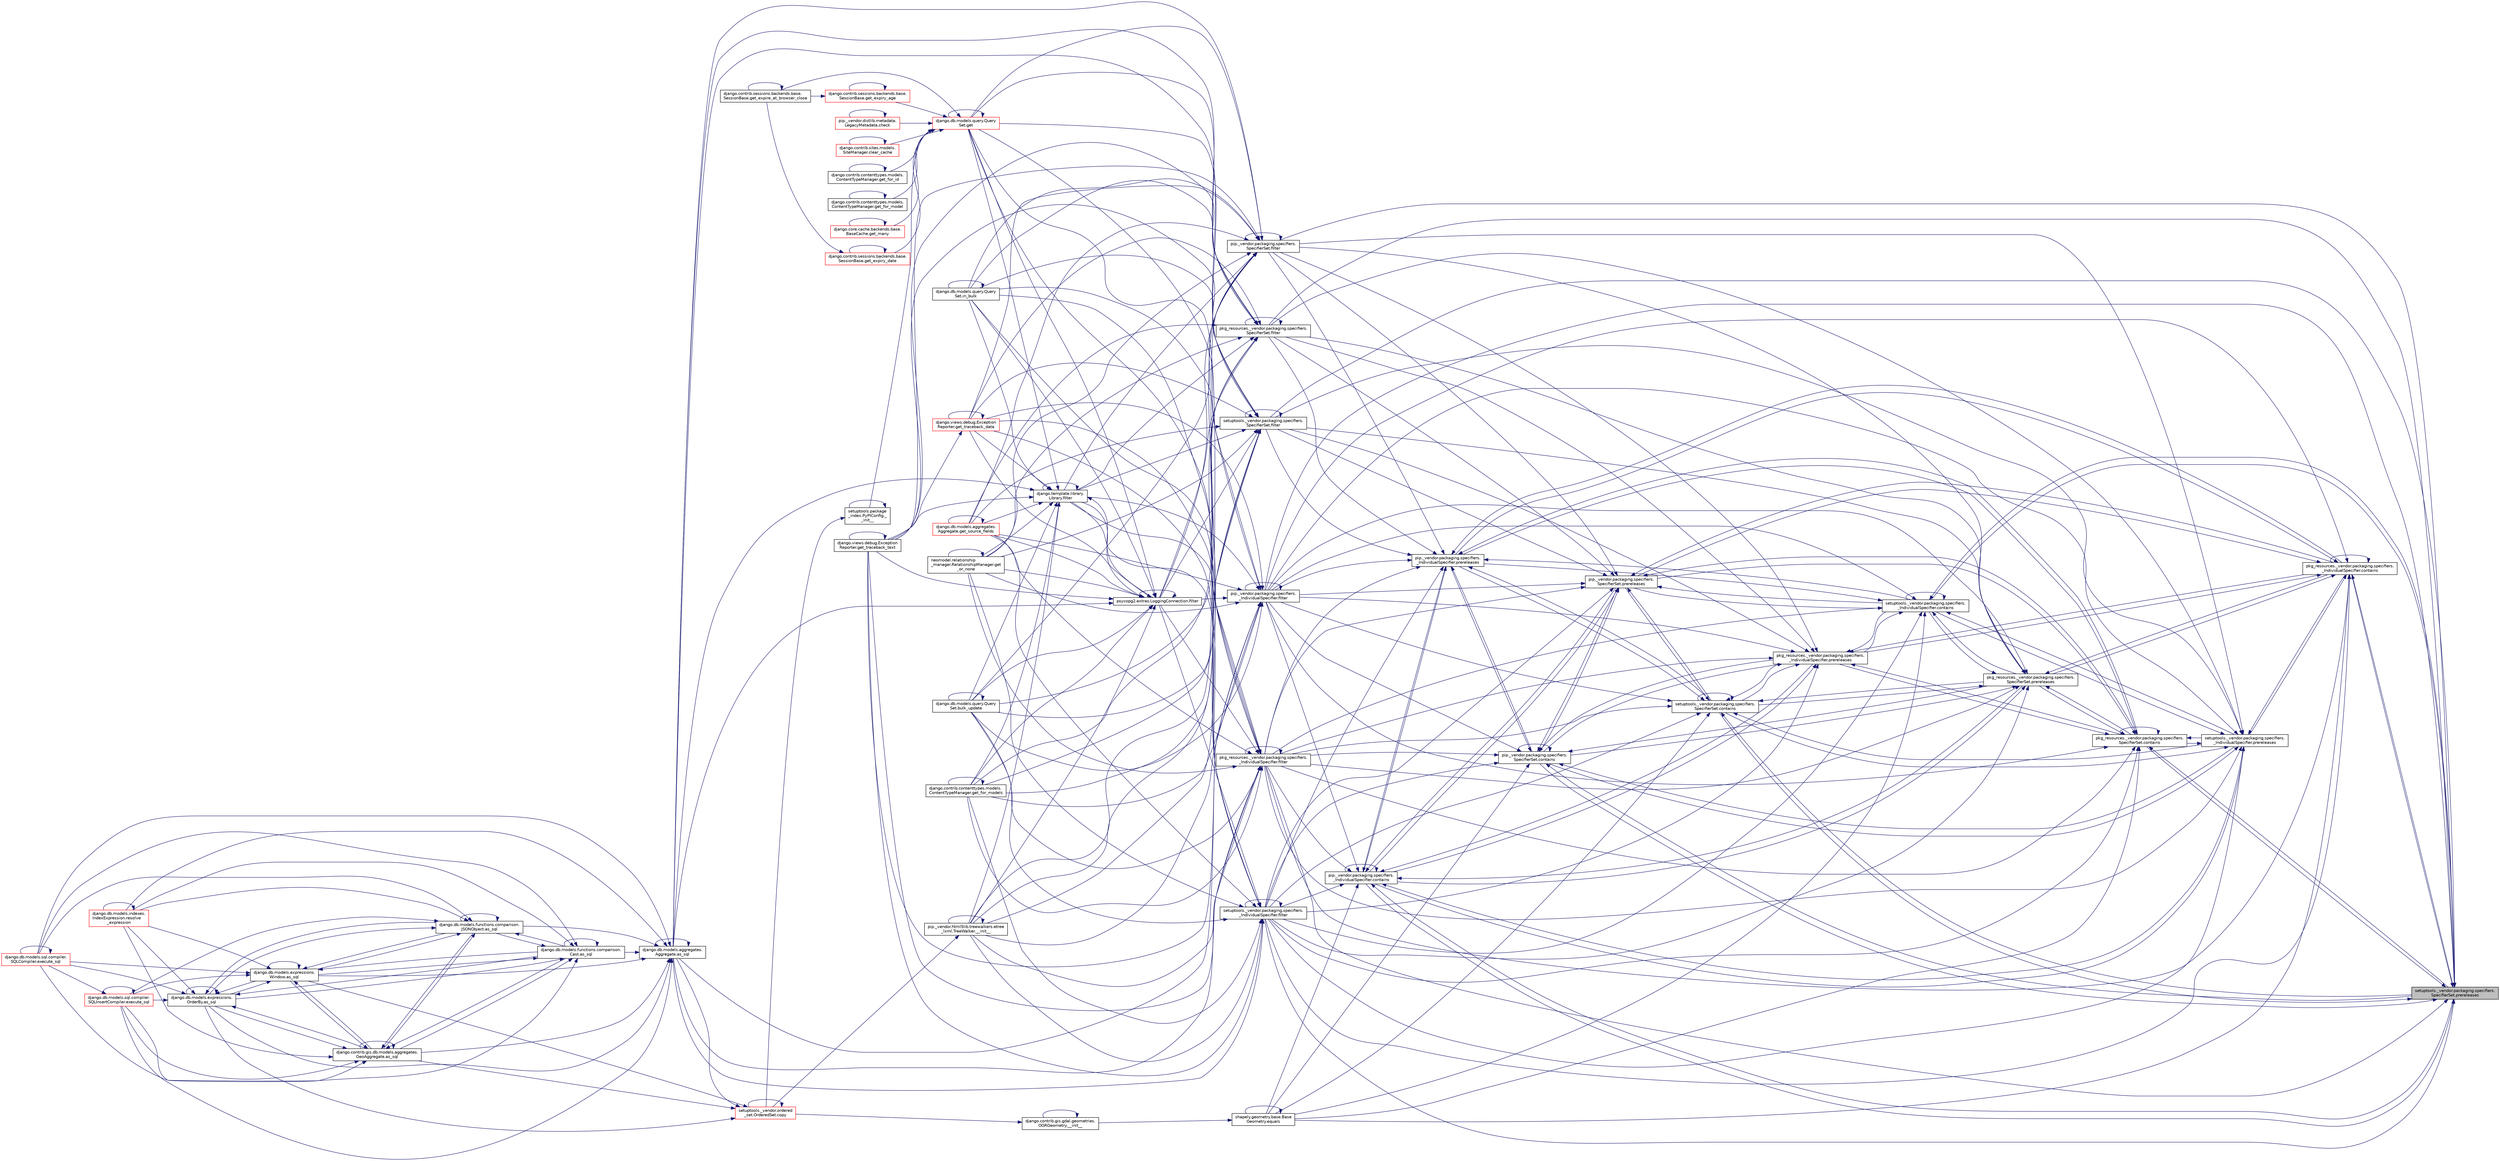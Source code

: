 digraph "setuptools._vendor.packaging.specifiers.SpecifierSet.prereleases"
{
 // LATEX_PDF_SIZE
  edge [fontname="Helvetica",fontsize="10",labelfontname="Helvetica",labelfontsize="10"];
  node [fontname="Helvetica",fontsize="10",shape=record];
  rankdir="RL";
  Node1 [label="setuptools._vendor.packaging.specifiers.\lSpecifierSet.prereleases",height=0.2,width=0.4,color="black", fillcolor="grey75", style="filled", fontcolor="black",tooltip=" "];
  Node1 -> Node2 [dir="back",color="midnightblue",fontsize="10",style="solid",fontname="Helvetica"];
  Node2 [label="pkg_resources._vendor.packaging.specifiers.\l_IndividualSpecifier.contains",height=0.2,width=0.4,color="black", fillcolor="white", style="filled",URL="$d7/d3d/classpkg__resources_1_1__vendor_1_1packaging_1_1specifiers_1_1___individual_specifier.html#afc614431c7e139a948866248f6f01bb4",tooltip=" "];
  Node2 -> Node2 [dir="back",color="midnightblue",fontsize="10",style="solid",fontname="Helvetica"];
  Node2 -> Node3 [dir="back",color="midnightblue",fontsize="10",style="solid",fontname="Helvetica"];
  Node3 [label="shapely.geometry.base.Base\lGeometry.equals",height=0.2,width=0.4,color="black", fillcolor="white", style="filled",URL="$db/d41/classshapely_1_1geometry_1_1base_1_1_base_geometry.html#a0fb038a4b6cb70b24b74572e9be8874c",tooltip=" "];
  Node3 -> Node4 [dir="back",color="midnightblue",fontsize="10",style="solid",fontname="Helvetica"];
  Node4 [label="django.contrib.gis.gdal.geometries.\lOGRGeometry.__init__",height=0.2,width=0.4,color="black", fillcolor="white", style="filled",URL="$dd/d78/classdjango_1_1contrib_1_1gis_1_1gdal_1_1geometries_1_1_o_g_r_geometry.html#a36ecc3f64238050bd5f173bae8fc8f24",tooltip=" "];
  Node4 -> Node4 [dir="back",color="midnightblue",fontsize="10",style="solid",fontname="Helvetica"];
  Node4 -> Node5 [dir="back",color="midnightblue",fontsize="10",style="solid",fontname="Helvetica"];
  Node5 [label="setuptools._vendor.ordered\l_set.OrderedSet.copy",height=0.2,width=0.4,color="red", fillcolor="white", style="filled",URL="$d0/d40/classsetuptools_1_1__vendor_1_1ordered__set_1_1_ordered_set.html#a84224c403039b9dac5d2794d85073053",tooltip=" "];
  Node5 -> Node12 [dir="back",color="midnightblue",fontsize="10",style="solid",fontname="Helvetica"];
  Node12 [label="django.db.models.aggregates.\lAggregate.as_sql",height=0.2,width=0.4,color="black", fillcolor="white", style="filled",URL="$d7/d0c/classdjango_1_1db_1_1models_1_1aggregates_1_1_aggregate.html#a86af10d7994d4f7a535cb7476201db71",tooltip=" "];
  Node12 -> Node12 [dir="back",color="midnightblue",fontsize="10",style="solid",fontname="Helvetica"];
  Node12 -> Node13 [dir="back",color="midnightblue",fontsize="10",style="solid",fontname="Helvetica"];
  Node13 [label="django.db.models.functions.comparison.\lCast.as_sql",height=0.2,width=0.4,color="black", fillcolor="white", style="filled",URL="$dd/d3c/classdjango_1_1db_1_1models_1_1functions_1_1comparison_1_1_cast.html#a010e365ade29d50da0332d4f46b95cf0",tooltip=" "];
  Node13 -> Node13 [dir="back",color="midnightblue",fontsize="10",style="solid",fontname="Helvetica"];
  Node13 -> Node14 [dir="back",color="midnightblue",fontsize="10",style="solid",fontname="Helvetica"];
  Node14 [label="django.db.models.functions.comparison.\lJSONObject.as_sql",height=0.2,width=0.4,color="black", fillcolor="white", style="filled",URL="$db/d2f/classdjango_1_1db_1_1models_1_1functions_1_1comparison_1_1_j_s_o_n_object.html#a7ea48a9164c15f6c04fa1851987b0be4",tooltip=" "];
  Node14 -> Node13 [dir="back",color="midnightblue",fontsize="10",style="solid",fontname="Helvetica"];
  Node14 -> Node14 [dir="back",color="midnightblue",fontsize="10",style="solid",fontname="Helvetica"];
  Node14 -> Node15 [dir="back",color="midnightblue",fontsize="10",style="solid",fontname="Helvetica"];
  Node15 [label="django.contrib.gis.db.models.aggregates.\lGeoAggregate.as_sql",height=0.2,width=0.4,color="black", fillcolor="white", style="filled",URL="$df/dbe/classdjango_1_1contrib_1_1gis_1_1db_1_1models_1_1aggregates_1_1_geo_aggregate.html#a129bfb83cb8d965d40be63e974594fa7",tooltip=" "];
  Node15 -> Node13 [dir="back",color="midnightblue",fontsize="10",style="solid",fontname="Helvetica"];
  Node15 -> Node14 [dir="back",color="midnightblue",fontsize="10",style="solid",fontname="Helvetica"];
  Node15 -> Node15 [dir="back",color="midnightblue",fontsize="10",style="solid",fontname="Helvetica"];
  Node15 -> Node16 [dir="back",color="midnightblue",fontsize="10",style="solid",fontname="Helvetica"];
  Node16 [label="django.db.models.expressions.\lWindow.as_sql",height=0.2,width=0.4,color="black", fillcolor="white", style="filled",URL="$d6/d1c/classdjango_1_1db_1_1models_1_1expressions_1_1_window.html#a2a81a422e2884ef2026394b0f83416dc",tooltip=" "];
  Node16 -> Node13 [dir="back",color="midnightblue",fontsize="10",style="solid",fontname="Helvetica"];
  Node16 -> Node14 [dir="back",color="midnightblue",fontsize="10",style="solid",fontname="Helvetica"];
  Node16 -> Node15 [dir="back",color="midnightblue",fontsize="10",style="solid",fontname="Helvetica"];
  Node16 -> Node16 [dir="back",color="midnightblue",fontsize="10",style="solid",fontname="Helvetica"];
  Node16 -> Node17 [dir="back",color="midnightblue",fontsize="10",style="solid",fontname="Helvetica"];
  Node17 [label="django.db.models.expressions.\lOrderBy.as_sql",height=0.2,width=0.4,color="black", fillcolor="white", style="filled",URL="$da/d4d/classdjango_1_1db_1_1models_1_1expressions_1_1_order_by.html#a343064ad7cfdac310e95fd997ee6d4cc",tooltip=" "];
  Node17 -> Node13 [dir="back",color="midnightblue",fontsize="10",style="solid",fontname="Helvetica"];
  Node17 -> Node14 [dir="back",color="midnightblue",fontsize="10",style="solid",fontname="Helvetica"];
  Node17 -> Node15 [dir="back",color="midnightblue",fontsize="10",style="solid",fontname="Helvetica"];
  Node17 -> Node16 [dir="back",color="midnightblue",fontsize="10",style="solid",fontname="Helvetica"];
  Node17 -> Node17 [dir="back",color="midnightblue",fontsize="10",style="solid",fontname="Helvetica"];
  Node17 -> Node18 [dir="back",color="midnightblue",fontsize="10",style="solid",fontname="Helvetica"];
  Node18 [label="django.db.models.sql.compiler.\lSQLCompiler.execute_sql",height=0.2,width=0.4,color="red", fillcolor="white", style="filled",URL="$df/de2/classdjango_1_1db_1_1models_1_1sql_1_1compiler_1_1_s_q_l_compiler.html#a2547088c51124a0d09620d04cf56b050",tooltip=" "];
  Node18 -> Node18 [dir="back",color="midnightblue",fontsize="10",style="solid",fontname="Helvetica"];
  Node17 -> Node21 [dir="back",color="midnightblue",fontsize="10",style="solid",fontname="Helvetica"];
  Node21 [label="django.db.models.sql.compiler.\lSQLInsertCompiler.execute_sql",height=0.2,width=0.4,color="red", fillcolor="white", style="filled",URL="$dd/daa/classdjango_1_1db_1_1models_1_1sql_1_1compiler_1_1_s_q_l_insert_compiler.html#a2ebda5346b92962b6ac5ca8234bfeb42",tooltip=" "];
  Node21 -> Node18 [dir="back",color="midnightblue",fontsize="10",style="solid",fontname="Helvetica"];
  Node21 -> Node21 [dir="back",color="midnightblue",fontsize="10",style="solid",fontname="Helvetica"];
  Node17 -> Node22 [dir="back",color="midnightblue",fontsize="10",style="solid",fontname="Helvetica"];
  Node22 [label="django.db.models.indexes.\lIndexExpression.resolve\l_expression",height=0.2,width=0.4,color="red", fillcolor="white", style="filled",URL="$df/d4f/classdjango_1_1db_1_1models_1_1indexes_1_1_index_expression.html#ae39ac90454fba3ff53ac2d342cd5feea",tooltip=" "];
  Node22 -> Node22 [dir="back",color="midnightblue",fontsize="10",style="solid",fontname="Helvetica"];
  Node16 -> Node18 [dir="back",color="midnightblue",fontsize="10",style="solid",fontname="Helvetica"];
  Node16 -> Node21 [dir="back",color="midnightblue",fontsize="10",style="solid",fontname="Helvetica"];
  Node16 -> Node22 [dir="back",color="midnightblue",fontsize="10",style="solid",fontname="Helvetica"];
  Node15 -> Node17 [dir="back",color="midnightblue",fontsize="10",style="solid",fontname="Helvetica"];
  Node15 -> Node18 [dir="back",color="midnightblue",fontsize="10",style="solid",fontname="Helvetica"];
  Node15 -> Node21 [dir="back",color="midnightblue",fontsize="10",style="solid",fontname="Helvetica"];
  Node15 -> Node22 [dir="back",color="midnightblue",fontsize="10",style="solid",fontname="Helvetica"];
  Node14 -> Node16 [dir="back",color="midnightblue",fontsize="10",style="solid",fontname="Helvetica"];
  Node14 -> Node17 [dir="back",color="midnightblue",fontsize="10",style="solid",fontname="Helvetica"];
  Node14 -> Node18 [dir="back",color="midnightblue",fontsize="10",style="solid",fontname="Helvetica"];
  Node14 -> Node21 [dir="back",color="midnightblue",fontsize="10",style="solid",fontname="Helvetica"];
  Node14 -> Node22 [dir="back",color="midnightblue",fontsize="10",style="solid",fontname="Helvetica"];
  Node13 -> Node15 [dir="back",color="midnightblue",fontsize="10",style="solid",fontname="Helvetica"];
  Node13 -> Node16 [dir="back",color="midnightblue",fontsize="10",style="solid",fontname="Helvetica"];
  Node13 -> Node17 [dir="back",color="midnightblue",fontsize="10",style="solid",fontname="Helvetica"];
  Node13 -> Node18 [dir="back",color="midnightblue",fontsize="10",style="solid",fontname="Helvetica"];
  Node13 -> Node21 [dir="back",color="midnightblue",fontsize="10",style="solid",fontname="Helvetica"];
  Node13 -> Node22 [dir="back",color="midnightblue",fontsize="10",style="solid",fontname="Helvetica"];
  Node12 -> Node14 [dir="back",color="midnightblue",fontsize="10",style="solid",fontname="Helvetica"];
  Node12 -> Node15 [dir="back",color="midnightblue",fontsize="10",style="solid",fontname="Helvetica"];
  Node12 -> Node16 [dir="back",color="midnightblue",fontsize="10",style="solid",fontname="Helvetica"];
  Node12 -> Node17 [dir="back",color="midnightblue",fontsize="10",style="solid",fontname="Helvetica"];
  Node12 -> Node18 [dir="back",color="midnightblue",fontsize="10",style="solid",fontname="Helvetica"];
  Node12 -> Node21 [dir="back",color="midnightblue",fontsize="10",style="solid",fontname="Helvetica"];
  Node12 -> Node22 [dir="back",color="midnightblue",fontsize="10",style="solid",fontname="Helvetica"];
  Node5 -> Node15 [dir="back",color="midnightblue",fontsize="10",style="solid",fontname="Helvetica"];
  Node5 -> Node16 [dir="back",color="midnightblue",fontsize="10",style="solid",fontname="Helvetica"];
  Node5 -> Node17 [dir="back",color="midnightblue",fontsize="10",style="solid",fontname="Helvetica"];
  Node5 -> Node5 [dir="back",color="midnightblue",fontsize="10",style="solid",fontname="Helvetica"];
  Node3 -> Node3 [dir="back",color="midnightblue",fontsize="10",style="solid",fontname="Helvetica"];
  Node2 -> Node680 [dir="back",color="midnightblue",fontsize="10",style="solid",fontname="Helvetica"];
  Node680 [label="pkg_resources._vendor.packaging.specifiers.\l_IndividualSpecifier.filter",height=0.2,width=0.4,color="black", fillcolor="white", style="filled",URL="$d7/d3d/classpkg__resources_1_1__vendor_1_1packaging_1_1specifiers_1_1___individual_specifier.html#a23722d79e6f85960e214288f3b782962",tooltip=" "];
  Node680 -> Node681 [dir="back",color="midnightblue",fontsize="10",style="solid",fontname="Helvetica"];
  Node681 [label="pip._vendor.html5lib.treewalkers.etree\l_lxml.TreeWalker.__init__",height=0.2,width=0.4,color="black", fillcolor="white", style="filled",URL="$d2/d52/classpip_1_1__vendor_1_1html5lib_1_1treewalkers_1_1etree__lxml_1_1_tree_walker.html#aa27b16556f9fbd04c03790edb8a119d4",tooltip=" "];
  Node681 -> Node681 [dir="back",color="midnightblue",fontsize="10",style="solid",fontname="Helvetica"];
  Node681 -> Node5 [dir="back",color="midnightblue",fontsize="10",style="solid",fontname="Helvetica"];
  Node680 -> Node12 [dir="back",color="midnightblue",fontsize="10",style="solid",fontname="Helvetica"];
  Node680 -> Node682 [dir="back",color="midnightblue",fontsize="10",style="solid",fontname="Helvetica"];
  Node682 [label="django.db.models.query.Query\lSet.bulk_update",height=0.2,width=0.4,color="black", fillcolor="white", style="filled",URL="$dd/d94/classdjango_1_1db_1_1models_1_1query_1_1_query_set.html#ae43f62d81b82e9fb7c16e667e861030a",tooltip=" "];
  Node682 -> Node682 [dir="back",color="midnightblue",fontsize="10",style="solid",fontname="Helvetica"];
  Node680 -> Node680 [dir="back",color="midnightblue",fontsize="10",style="solid",fontname="Helvetica"];
  Node680 -> Node683 [dir="back",color="midnightblue",fontsize="10",style="solid",fontname="Helvetica"];
  Node683 [label="psycopg2.extras.LoggingConnection.filter",height=0.2,width=0.4,color="black", fillcolor="white", style="filled",URL="$d0/d8c/classpsycopg2_1_1extras_1_1_logging_connection.html#a012ffd5bbf3ad67a2453e1200ebb1503",tooltip=" "];
  Node683 -> Node681 [dir="back",color="midnightblue",fontsize="10",style="solid",fontname="Helvetica"];
  Node683 -> Node12 [dir="back",color="midnightblue",fontsize="10",style="solid",fontname="Helvetica"];
  Node683 -> Node682 [dir="back",color="midnightblue",fontsize="10",style="solid",fontname="Helvetica"];
  Node683 -> Node683 [dir="back",color="midnightblue",fontsize="10",style="solid",fontname="Helvetica"];
  Node683 -> Node684 [dir="back",color="midnightblue",fontsize="10",style="solid",fontname="Helvetica"];
  Node684 [label="django.template.library.\lLibrary.filter",height=0.2,width=0.4,color="black", fillcolor="white", style="filled",URL="$db/dd6/classdjango_1_1template_1_1library_1_1_library.html#a370d3fe260a0c1efe3ec24b93546858b",tooltip=" "];
  Node684 -> Node681 [dir="back",color="midnightblue",fontsize="10",style="solid",fontname="Helvetica"];
  Node684 -> Node12 [dir="back",color="midnightblue",fontsize="10",style="solid",fontname="Helvetica"];
  Node684 -> Node682 [dir="back",color="midnightblue",fontsize="10",style="solid",fontname="Helvetica"];
  Node684 -> Node683 [dir="back",color="midnightblue",fontsize="10",style="solid",fontname="Helvetica"];
  Node684 -> Node684 [dir="back",color="midnightblue",fontsize="10",style="solid",fontname="Helvetica"];
  Node684 -> Node685 [dir="back",color="midnightblue",fontsize="10",style="solid",fontname="Helvetica"];
  Node685 [label="django.db.models.query.Query\lSet.get",height=0.2,width=0.4,color="red", fillcolor="white", style="filled",URL="$dd/d94/classdjango_1_1db_1_1models_1_1query_1_1_query_set.html#a01bde5564541ddd1bc0696164e4ef765",tooltip=" "];
  Node685 -> Node191 [dir="back",color="midnightblue",fontsize="10",style="solid",fontname="Helvetica"];
  Node191 [label="setuptools.package\l_index.PyPIConfig._\l_init__",height=0.2,width=0.4,color="black", fillcolor="white", style="filled",URL="$d3/d47/classsetuptools_1_1package__index_1_1_py_p_i_config.html#a32593240a32dc851f55b82f1abebbc86",tooltip=" "];
  Node191 -> Node191 [dir="back",color="midnightblue",fontsize="10",style="solid",fontname="Helvetica"];
  Node191 -> Node5 [dir="back",color="midnightblue",fontsize="10",style="solid",fontname="Helvetica"];
  Node685 -> Node192 [dir="back",color="midnightblue",fontsize="10",style="solid",fontname="Helvetica"];
  Node192 [label="pip._vendor.distlib.metadata.\lLegacyMetadata.check",height=0.2,width=0.4,color="red", fillcolor="white", style="filled",URL="$d3/dc5/classpip_1_1__vendor_1_1distlib_1_1metadata_1_1_legacy_metadata.html#a28132a5947764193c9e166d3fe8281c9",tooltip=" "];
  Node192 -> Node192 [dir="back",color="midnightblue",fontsize="10",style="solid",fontname="Helvetica"];
  Node685 -> Node196 [dir="back",color="midnightblue",fontsize="10",style="solid",fontname="Helvetica"];
  Node196 [label="django.contrib.sites.models.\lSiteManager.clear_cache",height=0.2,width=0.4,color="red", fillcolor="white", style="filled",URL="$d9/d9e/classdjango_1_1contrib_1_1sites_1_1models_1_1_site_manager.html#add1b963e98668e941563915da7a3c99f",tooltip=" "];
  Node196 -> Node196 [dir="back",color="midnightblue",fontsize="10",style="solid",fontname="Helvetica"];
  Node685 -> Node685 [dir="back",color="midnightblue",fontsize="10",style="solid",fontname="Helvetica"];
  Node685 -> Node294 [dir="back",color="midnightblue",fontsize="10",style="solid",fontname="Helvetica"];
  Node294 [label="django.contrib.sessions.backends.base.\lSessionBase.get_expire_at_browser_close",height=0.2,width=0.4,color="black", fillcolor="white", style="filled",URL="$d1/d6e/classdjango_1_1contrib_1_1sessions_1_1backends_1_1base_1_1_session_base.html#a53cce514e32abb9c710682373753d834",tooltip=" "];
  Node294 -> Node294 [dir="back",color="midnightblue",fontsize="10",style="solid",fontname="Helvetica"];
  Node685 -> Node295 [dir="back",color="midnightblue",fontsize="10",style="solid",fontname="Helvetica"];
  Node295 [label="django.contrib.sessions.backends.base.\lSessionBase.get_expiry_age",height=0.2,width=0.4,color="red", fillcolor="white", style="filled",URL="$d1/d6e/classdjango_1_1contrib_1_1sessions_1_1backends_1_1base_1_1_session_base.html#a95ec4d724ae34aa019240c8463d73f54",tooltip=" "];
  Node295 -> Node294 [dir="back",color="midnightblue",fontsize="10",style="solid",fontname="Helvetica"];
  Node295 -> Node295 [dir="back",color="midnightblue",fontsize="10",style="solid",fontname="Helvetica"];
  Node685 -> Node296 [dir="back",color="midnightblue",fontsize="10",style="solid",fontname="Helvetica"];
  Node296 [label="django.contrib.sessions.backends.base.\lSessionBase.get_expiry_date",height=0.2,width=0.4,color="red", fillcolor="white", style="filled",URL="$d1/d6e/classdjango_1_1contrib_1_1sessions_1_1backends_1_1base_1_1_session_base.html#ad8a87e303d015be27940f941d02ab850",tooltip=" "];
  Node296 -> Node294 [dir="back",color="midnightblue",fontsize="10",style="solid",fontname="Helvetica"];
  Node296 -> Node296 [dir="back",color="midnightblue",fontsize="10",style="solid",fontname="Helvetica"];
  Node685 -> Node298 [dir="back",color="midnightblue",fontsize="10",style="solid",fontname="Helvetica"];
  Node298 [label="django.contrib.contenttypes.models.\lContentTypeManager.get_for_id",height=0.2,width=0.4,color="black", fillcolor="white", style="filled",URL="$d0/dbc/classdjango_1_1contrib_1_1contenttypes_1_1models_1_1_content_type_manager.html#a77e45a678787e583675e13f9a4d05b31",tooltip=" "];
  Node298 -> Node298 [dir="back",color="midnightblue",fontsize="10",style="solid",fontname="Helvetica"];
  Node685 -> Node237 [dir="back",color="midnightblue",fontsize="10",style="solid",fontname="Helvetica"];
  Node237 [label="django.contrib.contenttypes.models.\lContentTypeManager.get_for_model",height=0.2,width=0.4,color="black", fillcolor="white", style="filled",URL="$d0/dbc/classdjango_1_1contrib_1_1contenttypes_1_1models_1_1_content_type_manager.html#a31597c87e55555c8ea39c68d3507ab88",tooltip=" "];
  Node237 -> Node237 [dir="back",color="midnightblue",fontsize="10",style="solid",fontname="Helvetica"];
  Node685 -> Node299 [dir="back",color="midnightblue",fontsize="10",style="solid",fontname="Helvetica"];
  Node299 [label="django.core.cache.backends.base.\lBaseCache.get_many",height=0.2,width=0.4,color="red", fillcolor="white", style="filled",URL="$d0/d87/classdjango_1_1core_1_1cache_1_1backends_1_1base_1_1_base_cache.html#a0e332cc4d03beebd8cacc10376423a72",tooltip=" "];
  Node299 -> Node299 [dir="back",color="midnightblue",fontsize="10",style="solid",fontname="Helvetica"];
  Node684 -> Node235 [dir="back",color="midnightblue",fontsize="10",style="solid",fontname="Helvetica"];
  Node235 [label="django.contrib.contenttypes.models.\lContentTypeManager.get_for_models",height=0.2,width=0.4,color="black", fillcolor="white", style="filled",URL="$d0/dbc/classdjango_1_1contrib_1_1contenttypes_1_1models_1_1_content_type_manager.html#a63756e81a9a706e22426e7b0fef0ca8b",tooltip=" "];
  Node235 -> Node235 [dir="back",color="midnightblue",fontsize="10",style="solid",fontname="Helvetica"];
  Node684 -> Node686 [dir="back",color="midnightblue",fontsize="10",style="solid",fontname="Helvetica"];
  Node686 [label="neomodel.relationship\l_manager.RelationshipManager.get\l_or_none",height=0.2,width=0.4,color="black", fillcolor="white", style="filled",URL="$d0/dde/classneomodel_1_1relationship__manager_1_1_relationship_manager.html#ae829208b8b2e91ca1bb1e6fa3ea1ec83",tooltip=" "];
  Node686 -> Node686 [dir="back",color="midnightblue",fontsize="10",style="solid",fontname="Helvetica"];
  Node684 -> Node687 [dir="back",color="midnightblue",fontsize="10",style="solid",fontname="Helvetica"];
  Node687 [label="django.db.models.aggregates.\lAggregate.get_source_fields",height=0.2,width=0.4,color="red", fillcolor="white", style="filled",URL="$d7/d0c/classdjango_1_1db_1_1models_1_1aggregates_1_1_aggregate.html#a5da80b0be86ca1671954bc8fc0fc5c2c",tooltip=" "];
  Node687 -> Node687 [dir="back",color="midnightblue",fontsize="10",style="solid",fontname="Helvetica"];
  Node684 -> Node458 [dir="back",color="midnightblue",fontsize="10",style="solid",fontname="Helvetica"];
  Node458 [label="django.views.debug.Exception\lReporter.get_traceback_data",height=0.2,width=0.4,color="red", fillcolor="white", style="filled",URL="$d9/d6c/classdjango_1_1views_1_1debug_1_1_exception_reporter.html#a356db4aa38afe036f5f4ec4a48851f35",tooltip=" "];
  Node458 -> Node458 [dir="back",color="midnightblue",fontsize="10",style="solid",fontname="Helvetica"];
  Node458 -> Node460 [dir="back",color="midnightblue",fontsize="10",style="solid",fontname="Helvetica"];
  Node460 [label="django.views.debug.Exception\lReporter.get_traceback_text",height=0.2,width=0.4,color="black", fillcolor="white", style="filled",URL="$d9/d6c/classdjango_1_1views_1_1debug_1_1_exception_reporter.html#a4e73474bb71b41a0f90d53345930d4d1",tooltip=" "];
  Node460 -> Node460 [dir="back",color="midnightblue",fontsize="10",style="solid",fontname="Helvetica"];
  Node684 -> Node460 [dir="back",color="midnightblue",fontsize="10",style="solid",fontname="Helvetica"];
  Node684 -> Node694 [dir="back",color="midnightblue",fontsize="10",style="solid",fontname="Helvetica"];
  Node694 [label="django.db.models.query.Query\lSet.in_bulk",height=0.2,width=0.4,color="black", fillcolor="white", style="filled",URL="$dd/d94/classdjango_1_1db_1_1models_1_1query_1_1_query_set.html#a0df132867604e1f7357ece086992a2bb",tooltip=" "];
  Node694 -> Node694 [dir="back",color="midnightblue",fontsize="10",style="solid",fontname="Helvetica"];
  Node683 -> Node685 [dir="back",color="midnightblue",fontsize="10",style="solid",fontname="Helvetica"];
  Node683 -> Node235 [dir="back",color="midnightblue",fontsize="10",style="solid",fontname="Helvetica"];
  Node683 -> Node686 [dir="back",color="midnightblue",fontsize="10",style="solid",fontname="Helvetica"];
  Node683 -> Node687 [dir="back",color="midnightblue",fontsize="10",style="solid",fontname="Helvetica"];
  Node683 -> Node458 [dir="back",color="midnightblue",fontsize="10",style="solid",fontname="Helvetica"];
  Node683 -> Node460 [dir="back",color="midnightblue",fontsize="10",style="solid",fontname="Helvetica"];
  Node683 -> Node694 [dir="back",color="midnightblue",fontsize="10",style="solid",fontname="Helvetica"];
  Node680 -> Node684 [dir="back",color="midnightblue",fontsize="10",style="solid",fontname="Helvetica"];
  Node680 -> Node685 [dir="back",color="midnightblue",fontsize="10",style="solid",fontname="Helvetica"];
  Node680 -> Node235 [dir="back",color="midnightblue",fontsize="10",style="solid",fontname="Helvetica"];
  Node680 -> Node686 [dir="back",color="midnightblue",fontsize="10",style="solid",fontname="Helvetica"];
  Node680 -> Node687 [dir="back",color="midnightblue",fontsize="10",style="solid",fontname="Helvetica"];
  Node680 -> Node458 [dir="back",color="midnightblue",fontsize="10",style="solid",fontname="Helvetica"];
  Node680 -> Node460 [dir="back",color="midnightblue",fontsize="10",style="solid",fontname="Helvetica"];
  Node680 -> Node694 [dir="back",color="midnightblue",fontsize="10",style="solid",fontname="Helvetica"];
  Node2 -> Node695 [dir="back",color="midnightblue",fontsize="10",style="solid",fontname="Helvetica"];
  Node695 [label="setuptools._vendor.packaging.specifiers.\l_IndividualSpecifier.filter",height=0.2,width=0.4,color="black", fillcolor="white", style="filled",URL="$d2/dfa/classsetuptools_1_1__vendor_1_1packaging_1_1specifiers_1_1___individual_specifier.html#af07e3f018647cb7a004791b6436993e1",tooltip=" "];
  Node695 -> Node681 [dir="back",color="midnightblue",fontsize="10",style="solid",fontname="Helvetica"];
  Node695 -> Node12 [dir="back",color="midnightblue",fontsize="10",style="solid",fontname="Helvetica"];
  Node695 -> Node682 [dir="back",color="midnightblue",fontsize="10",style="solid",fontname="Helvetica"];
  Node695 -> Node695 [dir="back",color="midnightblue",fontsize="10",style="solid",fontname="Helvetica"];
  Node695 -> Node683 [dir="back",color="midnightblue",fontsize="10",style="solid",fontname="Helvetica"];
  Node695 -> Node684 [dir="back",color="midnightblue",fontsize="10",style="solid",fontname="Helvetica"];
  Node695 -> Node685 [dir="back",color="midnightblue",fontsize="10",style="solid",fontname="Helvetica"];
  Node695 -> Node235 [dir="back",color="midnightblue",fontsize="10",style="solid",fontname="Helvetica"];
  Node695 -> Node686 [dir="back",color="midnightblue",fontsize="10",style="solid",fontname="Helvetica"];
  Node695 -> Node687 [dir="back",color="midnightblue",fontsize="10",style="solid",fontname="Helvetica"];
  Node695 -> Node458 [dir="back",color="midnightblue",fontsize="10",style="solid",fontname="Helvetica"];
  Node695 -> Node460 [dir="back",color="midnightblue",fontsize="10",style="solid",fontname="Helvetica"];
  Node695 -> Node694 [dir="back",color="midnightblue",fontsize="10",style="solid",fontname="Helvetica"];
  Node2 -> Node696 [dir="back",color="midnightblue",fontsize="10",style="solid",fontname="Helvetica"];
  Node696 [label="pip._vendor.packaging.specifiers.\l_IndividualSpecifier.filter",height=0.2,width=0.4,color="black", fillcolor="white", style="filled",URL="$d9/d98/classpip_1_1__vendor_1_1packaging_1_1specifiers_1_1___individual_specifier.html#a6203976cfa5ddd6a1f47f8dfe0669fd7",tooltip=" "];
  Node696 -> Node681 [dir="back",color="midnightblue",fontsize="10",style="solid",fontname="Helvetica"];
  Node696 -> Node12 [dir="back",color="midnightblue",fontsize="10",style="solid",fontname="Helvetica"];
  Node696 -> Node682 [dir="back",color="midnightblue",fontsize="10",style="solid",fontname="Helvetica"];
  Node696 -> Node696 [dir="back",color="midnightblue",fontsize="10",style="solid",fontname="Helvetica"];
  Node696 -> Node683 [dir="back",color="midnightblue",fontsize="10",style="solid",fontname="Helvetica"];
  Node696 -> Node684 [dir="back",color="midnightblue",fontsize="10",style="solid",fontname="Helvetica"];
  Node696 -> Node685 [dir="back",color="midnightblue",fontsize="10",style="solid",fontname="Helvetica"];
  Node696 -> Node235 [dir="back",color="midnightblue",fontsize="10",style="solid",fontname="Helvetica"];
  Node696 -> Node686 [dir="back",color="midnightblue",fontsize="10",style="solid",fontname="Helvetica"];
  Node696 -> Node687 [dir="back",color="midnightblue",fontsize="10",style="solid",fontname="Helvetica"];
  Node696 -> Node458 [dir="back",color="midnightblue",fontsize="10",style="solid",fontname="Helvetica"];
  Node696 -> Node460 [dir="back",color="midnightblue",fontsize="10",style="solid",fontname="Helvetica"];
  Node696 -> Node694 [dir="back",color="midnightblue",fontsize="10",style="solid",fontname="Helvetica"];
  Node2 -> Node697 [dir="back",color="midnightblue",fontsize="10",style="solid",fontname="Helvetica"];
  Node697 [label="pip._vendor.packaging.specifiers.\l_IndividualSpecifier.prereleases",height=0.2,width=0.4,color="black", fillcolor="white", style="filled",URL="$d9/d98/classpip_1_1__vendor_1_1packaging_1_1specifiers_1_1___individual_specifier.html#ae1d1aec89ca9c3b66ca29929cb23ed3c",tooltip=" "];
  Node697 -> Node2 [dir="back",color="midnightblue",fontsize="10",style="solid",fontname="Helvetica"];
  Node697 -> Node698 [dir="back",color="midnightblue",fontsize="10",style="solid",fontname="Helvetica"];
  Node698 [label="pkg_resources._vendor.packaging.specifiers.\lSpecifierSet.contains",height=0.2,width=0.4,color="black", fillcolor="white", style="filled",URL="$d2/d90/classpkg__resources_1_1__vendor_1_1packaging_1_1specifiers_1_1_specifier_set.html#a666f0adbbfdf76a5747216f3f5255fc9",tooltip=" "];
  Node698 -> Node698 [dir="back",color="midnightblue",fontsize="10",style="solid",fontname="Helvetica"];
  Node698 -> Node3 [dir="back",color="midnightblue",fontsize="10",style="solid",fontname="Helvetica"];
  Node698 -> Node680 [dir="back",color="midnightblue",fontsize="10",style="solid",fontname="Helvetica"];
  Node698 -> Node695 [dir="back",color="midnightblue",fontsize="10",style="solid",fontname="Helvetica"];
  Node698 -> Node696 [dir="back",color="midnightblue",fontsize="10",style="solid",fontname="Helvetica"];
  Node698 -> Node697 [dir="back",color="midnightblue",fontsize="10",style="solid",fontname="Helvetica"];
  Node698 -> Node699 [dir="back",color="midnightblue",fontsize="10",style="solid",fontname="Helvetica"];
  Node699 [label="pip._vendor.packaging.specifiers.\lSpecifierSet.prereleases",height=0.2,width=0.4,color="black", fillcolor="white", style="filled",URL="$d5/d11/classpip_1_1__vendor_1_1packaging_1_1specifiers_1_1_specifier_set.html#a8a41e8833979704334567197f2ea3106",tooltip=" "];
  Node699 -> Node2 [dir="back",color="midnightblue",fontsize="10",style="solid",fontname="Helvetica"];
  Node699 -> Node698 [dir="back",color="midnightblue",fontsize="10",style="solid",fontname="Helvetica"];
  Node699 -> Node700 [dir="back",color="midnightblue",fontsize="10",style="solid",fontname="Helvetica"];
  Node700 [label="setuptools._vendor.packaging.specifiers.\l_IndividualSpecifier.contains",height=0.2,width=0.4,color="black", fillcolor="white", style="filled",URL="$d2/dfa/classsetuptools_1_1__vendor_1_1packaging_1_1specifiers_1_1___individual_specifier.html#add310771a2fd25ae2670e7ed15c81160",tooltip=" "];
  Node700 -> Node700 [dir="back",color="midnightblue",fontsize="10",style="solid",fontname="Helvetica"];
  Node700 -> Node3 [dir="back",color="midnightblue",fontsize="10",style="solid",fontname="Helvetica"];
  Node700 -> Node680 [dir="back",color="midnightblue",fontsize="10",style="solid",fontname="Helvetica"];
  Node700 -> Node695 [dir="back",color="midnightblue",fontsize="10",style="solid",fontname="Helvetica"];
  Node700 -> Node696 [dir="back",color="midnightblue",fontsize="10",style="solid",fontname="Helvetica"];
  Node700 -> Node697 [dir="back",color="midnightblue",fontsize="10",style="solid",fontname="Helvetica"];
  Node700 -> Node699 [dir="back",color="midnightblue",fontsize="10",style="solid",fontname="Helvetica"];
  Node700 -> Node701 [dir="back",color="midnightblue",fontsize="10",style="solid",fontname="Helvetica"];
  Node701 [label="pkg_resources._vendor.packaging.specifiers.\l_IndividualSpecifier.prereleases",height=0.2,width=0.4,color="black", fillcolor="white", style="filled",URL="$d7/d3d/classpkg__resources_1_1__vendor_1_1packaging_1_1specifiers_1_1___individual_specifier.html#aa902b62447455891e44472aa4d40b9b2",tooltip=" "];
  Node701 -> Node2 [dir="back",color="midnightblue",fontsize="10",style="solid",fontname="Helvetica"];
  Node701 -> Node698 [dir="back",color="midnightblue",fontsize="10",style="solid",fontname="Helvetica"];
  Node701 -> Node700 [dir="back",color="midnightblue",fontsize="10",style="solid",fontname="Helvetica"];
  Node701 -> Node702 [dir="back",color="midnightblue",fontsize="10",style="solid",fontname="Helvetica"];
  Node702 [label="setuptools._vendor.packaging.specifiers.\lSpecifierSet.contains",height=0.2,width=0.4,color="black", fillcolor="white", style="filled",URL="$d6/d78/classsetuptools_1_1__vendor_1_1packaging_1_1specifiers_1_1_specifier_set.html#ade45c15d94a7692b74992f5debb832d2",tooltip=" "];
  Node702 -> Node702 [dir="back",color="midnightblue",fontsize="10",style="solid",fontname="Helvetica"];
  Node702 -> Node3 [dir="back",color="midnightblue",fontsize="10",style="solid",fontname="Helvetica"];
  Node702 -> Node680 [dir="back",color="midnightblue",fontsize="10",style="solid",fontname="Helvetica"];
  Node702 -> Node695 [dir="back",color="midnightblue",fontsize="10",style="solid",fontname="Helvetica"];
  Node702 -> Node696 [dir="back",color="midnightblue",fontsize="10",style="solid",fontname="Helvetica"];
  Node702 -> Node697 [dir="back",color="midnightblue",fontsize="10",style="solid",fontname="Helvetica"];
  Node702 -> Node699 [dir="back",color="midnightblue",fontsize="10",style="solid",fontname="Helvetica"];
  Node702 -> Node701 [dir="back",color="midnightblue",fontsize="10",style="solid",fontname="Helvetica"];
  Node702 -> Node703 [dir="back",color="midnightblue",fontsize="10",style="solid",fontname="Helvetica"];
  Node703 [label="pkg_resources._vendor.packaging.specifiers.\lSpecifierSet.prereleases",height=0.2,width=0.4,color="black", fillcolor="white", style="filled",URL="$d2/d90/classpkg__resources_1_1__vendor_1_1packaging_1_1specifiers_1_1_specifier_set.html#ad5f2f43dca1a27acc540f760d112d30f",tooltip=" "];
  Node703 -> Node2 [dir="back",color="midnightblue",fontsize="10",style="solid",fontname="Helvetica"];
  Node703 -> Node698 [dir="back",color="midnightblue",fontsize="10",style="solid",fontname="Helvetica"];
  Node703 -> Node700 [dir="back",color="midnightblue",fontsize="10",style="solid",fontname="Helvetica"];
  Node703 -> Node702 [dir="back",color="midnightblue",fontsize="10",style="solid",fontname="Helvetica"];
  Node703 -> Node704 [dir="back",color="midnightblue",fontsize="10",style="solid",fontname="Helvetica"];
  Node704 [label="pip._vendor.packaging.specifiers.\l_IndividualSpecifier.contains",height=0.2,width=0.4,color="black", fillcolor="white", style="filled",URL="$d9/d98/classpip_1_1__vendor_1_1packaging_1_1specifiers_1_1___individual_specifier.html#a0225ec2329bc258c9ff7d62a4ad6dde5",tooltip=" "];
  Node704 -> Node704 [dir="back",color="midnightblue",fontsize="10",style="solid",fontname="Helvetica"];
  Node704 -> Node3 [dir="back",color="midnightblue",fontsize="10",style="solid",fontname="Helvetica"];
  Node704 -> Node680 [dir="back",color="midnightblue",fontsize="10",style="solid",fontname="Helvetica"];
  Node704 -> Node695 [dir="back",color="midnightblue",fontsize="10",style="solid",fontname="Helvetica"];
  Node704 -> Node696 [dir="back",color="midnightblue",fontsize="10",style="solid",fontname="Helvetica"];
  Node704 -> Node697 [dir="back",color="midnightblue",fontsize="10",style="solid",fontname="Helvetica"];
  Node704 -> Node699 [dir="back",color="midnightblue",fontsize="10",style="solid",fontname="Helvetica"];
  Node704 -> Node701 [dir="back",color="midnightblue",fontsize="10",style="solid",fontname="Helvetica"];
  Node704 -> Node703 [dir="back",color="midnightblue",fontsize="10",style="solid",fontname="Helvetica"];
  Node704 -> Node705 [dir="back",color="midnightblue",fontsize="10",style="solid",fontname="Helvetica"];
  Node705 [label="setuptools._vendor.packaging.specifiers.\l_IndividualSpecifier.prereleases",height=0.2,width=0.4,color="black", fillcolor="white", style="filled",URL="$d2/dfa/classsetuptools_1_1__vendor_1_1packaging_1_1specifiers_1_1___individual_specifier.html#adb887c73a585371527ef26bdf29dbefe",tooltip=" "];
  Node705 -> Node2 [dir="back",color="midnightblue",fontsize="10",style="solid",fontname="Helvetica"];
  Node705 -> Node698 [dir="back",color="midnightblue",fontsize="10",style="solid",fontname="Helvetica"];
  Node705 -> Node700 [dir="back",color="midnightblue",fontsize="10",style="solid",fontname="Helvetica"];
  Node705 -> Node702 [dir="back",color="midnightblue",fontsize="10",style="solid",fontname="Helvetica"];
  Node705 -> Node704 [dir="back",color="midnightblue",fontsize="10",style="solid",fontname="Helvetica"];
  Node705 -> Node706 [dir="back",color="midnightblue",fontsize="10",style="solid",fontname="Helvetica"];
  Node706 [label="pip._vendor.packaging.specifiers.\lSpecifierSet.contains",height=0.2,width=0.4,color="black", fillcolor="white", style="filled",URL="$d5/d11/classpip_1_1__vendor_1_1packaging_1_1specifiers_1_1_specifier_set.html#a4c6c2f9778aaca8bc7eb77e5fa358a47",tooltip=" "];
  Node706 -> Node706 [dir="back",color="midnightblue",fontsize="10",style="solid",fontname="Helvetica"];
  Node706 -> Node3 [dir="back",color="midnightblue",fontsize="10",style="solid",fontname="Helvetica"];
  Node706 -> Node680 [dir="back",color="midnightblue",fontsize="10",style="solid",fontname="Helvetica"];
  Node706 -> Node695 [dir="back",color="midnightblue",fontsize="10",style="solid",fontname="Helvetica"];
  Node706 -> Node696 [dir="back",color="midnightblue",fontsize="10",style="solid",fontname="Helvetica"];
  Node706 -> Node697 [dir="back",color="midnightblue",fontsize="10",style="solid",fontname="Helvetica"];
  Node706 -> Node699 [dir="back",color="midnightblue",fontsize="10",style="solid",fontname="Helvetica"];
  Node706 -> Node701 [dir="back",color="midnightblue",fontsize="10",style="solid",fontname="Helvetica"];
  Node706 -> Node703 [dir="back",color="midnightblue",fontsize="10",style="solid",fontname="Helvetica"];
  Node706 -> Node705 [dir="back",color="midnightblue",fontsize="10",style="solid",fontname="Helvetica"];
  Node706 -> Node1 [dir="back",color="midnightblue",fontsize="10",style="solid",fontname="Helvetica"];
  Node705 -> Node680 [dir="back",color="midnightblue",fontsize="10",style="solid",fontname="Helvetica"];
  Node705 -> Node707 [dir="back",color="midnightblue",fontsize="10",style="solid",fontname="Helvetica"];
  Node707 [label="pkg_resources._vendor.packaging.specifiers.\lSpecifierSet.filter",height=0.2,width=0.4,color="black", fillcolor="white", style="filled",URL="$d2/d90/classpkg__resources_1_1__vendor_1_1packaging_1_1specifiers_1_1_specifier_set.html#a3949d930e10663288d4aab13ba3b0cb0",tooltip=" "];
  Node707 -> Node681 [dir="back",color="midnightblue",fontsize="10",style="solid",fontname="Helvetica"];
  Node707 -> Node12 [dir="back",color="midnightblue",fontsize="10",style="solid",fontname="Helvetica"];
  Node707 -> Node682 [dir="back",color="midnightblue",fontsize="10",style="solid",fontname="Helvetica"];
  Node707 -> Node707 [dir="back",color="midnightblue",fontsize="10",style="solid",fontname="Helvetica"];
  Node707 -> Node683 [dir="back",color="midnightblue",fontsize="10",style="solid",fontname="Helvetica"];
  Node707 -> Node684 [dir="back",color="midnightblue",fontsize="10",style="solid",fontname="Helvetica"];
  Node707 -> Node685 [dir="back",color="midnightblue",fontsize="10",style="solid",fontname="Helvetica"];
  Node707 -> Node235 [dir="back",color="midnightblue",fontsize="10",style="solid",fontname="Helvetica"];
  Node707 -> Node686 [dir="back",color="midnightblue",fontsize="10",style="solid",fontname="Helvetica"];
  Node707 -> Node687 [dir="back",color="midnightblue",fontsize="10",style="solid",fontname="Helvetica"];
  Node707 -> Node458 [dir="back",color="midnightblue",fontsize="10",style="solid",fontname="Helvetica"];
  Node707 -> Node460 [dir="back",color="midnightblue",fontsize="10",style="solid",fontname="Helvetica"];
  Node707 -> Node694 [dir="back",color="midnightblue",fontsize="10",style="solid",fontname="Helvetica"];
  Node705 -> Node695 [dir="back",color="midnightblue",fontsize="10",style="solid",fontname="Helvetica"];
  Node705 -> Node708 [dir="back",color="midnightblue",fontsize="10",style="solid",fontname="Helvetica"];
  Node708 [label="setuptools._vendor.packaging.specifiers.\lSpecifierSet.filter",height=0.2,width=0.4,color="black", fillcolor="white", style="filled",URL="$d6/d78/classsetuptools_1_1__vendor_1_1packaging_1_1specifiers_1_1_specifier_set.html#aab85eed95b9ea9c4a9a5f88cf8fd5da5",tooltip=" "];
  Node708 -> Node681 [dir="back",color="midnightblue",fontsize="10",style="solid",fontname="Helvetica"];
  Node708 -> Node12 [dir="back",color="midnightblue",fontsize="10",style="solid",fontname="Helvetica"];
  Node708 -> Node682 [dir="back",color="midnightblue",fontsize="10",style="solid",fontname="Helvetica"];
  Node708 -> Node708 [dir="back",color="midnightblue",fontsize="10",style="solid",fontname="Helvetica"];
  Node708 -> Node683 [dir="back",color="midnightblue",fontsize="10",style="solid",fontname="Helvetica"];
  Node708 -> Node684 [dir="back",color="midnightblue",fontsize="10",style="solid",fontname="Helvetica"];
  Node708 -> Node685 [dir="back",color="midnightblue",fontsize="10",style="solid",fontname="Helvetica"];
  Node708 -> Node235 [dir="back",color="midnightblue",fontsize="10",style="solid",fontname="Helvetica"];
  Node708 -> Node686 [dir="back",color="midnightblue",fontsize="10",style="solid",fontname="Helvetica"];
  Node708 -> Node687 [dir="back",color="midnightblue",fontsize="10",style="solid",fontname="Helvetica"];
  Node708 -> Node458 [dir="back",color="midnightblue",fontsize="10",style="solid",fontname="Helvetica"];
  Node708 -> Node460 [dir="back",color="midnightblue",fontsize="10",style="solid",fontname="Helvetica"];
  Node708 -> Node694 [dir="back",color="midnightblue",fontsize="10",style="solid",fontname="Helvetica"];
  Node705 -> Node696 [dir="back",color="midnightblue",fontsize="10",style="solid",fontname="Helvetica"];
  Node705 -> Node709 [dir="back",color="midnightblue",fontsize="10",style="solid",fontname="Helvetica"];
  Node709 [label="pip._vendor.packaging.specifiers.\lSpecifierSet.filter",height=0.2,width=0.4,color="black", fillcolor="white", style="filled",URL="$d5/d11/classpip_1_1__vendor_1_1packaging_1_1specifiers_1_1_specifier_set.html#a3d7a4e9a4cb787385e37d5832bcc0a64",tooltip=" "];
  Node709 -> Node681 [dir="back",color="midnightblue",fontsize="10",style="solid",fontname="Helvetica"];
  Node709 -> Node12 [dir="back",color="midnightblue",fontsize="10",style="solid",fontname="Helvetica"];
  Node709 -> Node682 [dir="back",color="midnightblue",fontsize="10",style="solid",fontname="Helvetica"];
  Node709 -> Node709 [dir="back",color="midnightblue",fontsize="10",style="solid",fontname="Helvetica"];
  Node709 -> Node683 [dir="back",color="midnightblue",fontsize="10",style="solid",fontname="Helvetica"];
  Node709 -> Node684 [dir="back",color="midnightblue",fontsize="10",style="solid",fontname="Helvetica"];
  Node709 -> Node685 [dir="back",color="midnightblue",fontsize="10",style="solid",fontname="Helvetica"];
  Node709 -> Node235 [dir="back",color="midnightblue",fontsize="10",style="solid",fontname="Helvetica"];
  Node709 -> Node686 [dir="back",color="midnightblue",fontsize="10",style="solid",fontname="Helvetica"];
  Node709 -> Node687 [dir="back",color="midnightblue",fontsize="10",style="solid",fontname="Helvetica"];
  Node709 -> Node458 [dir="back",color="midnightblue",fontsize="10",style="solid",fontname="Helvetica"];
  Node709 -> Node460 [dir="back",color="midnightblue",fontsize="10",style="solid",fontname="Helvetica"];
  Node709 -> Node694 [dir="back",color="midnightblue",fontsize="10",style="solid",fontname="Helvetica"];
  Node704 -> Node1 [dir="back",color="midnightblue",fontsize="10",style="solid",fontname="Helvetica"];
  Node703 -> Node706 [dir="back",color="midnightblue",fontsize="10",style="solid",fontname="Helvetica"];
  Node703 -> Node680 [dir="back",color="midnightblue",fontsize="10",style="solid",fontname="Helvetica"];
  Node703 -> Node707 [dir="back",color="midnightblue",fontsize="10",style="solid",fontname="Helvetica"];
  Node703 -> Node695 [dir="back",color="midnightblue",fontsize="10",style="solid",fontname="Helvetica"];
  Node703 -> Node708 [dir="back",color="midnightblue",fontsize="10",style="solid",fontname="Helvetica"];
  Node703 -> Node696 [dir="back",color="midnightblue",fontsize="10",style="solid",fontname="Helvetica"];
  Node703 -> Node709 [dir="back",color="midnightblue",fontsize="10",style="solid",fontname="Helvetica"];
  Node702 -> Node705 [dir="back",color="midnightblue",fontsize="10",style="solid",fontname="Helvetica"];
  Node702 -> Node1 [dir="back",color="midnightblue",fontsize="10",style="solid",fontname="Helvetica"];
  Node701 -> Node704 [dir="back",color="midnightblue",fontsize="10",style="solid",fontname="Helvetica"];
  Node701 -> Node706 [dir="back",color="midnightblue",fontsize="10",style="solid",fontname="Helvetica"];
  Node701 -> Node680 [dir="back",color="midnightblue",fontsize="10",style="solid",fontname="Helvetica"];
  Node701 -> Node707 [dir="back",color="midnightblue",fontsize="10",style="solid",fontname="Helvetica"];
  Node701 -> Node695 [dir="back",color="midnightblue",fontsize="10",style="solid",fontname="Helvetica"];
  Node701 -> Node708 [dir="back",color="midnightblue",fontsize="10",style="solid",fontname="Helvetica"];
  Node701 -> Node696 [dir="back",color="midnightblue",fontsize="10",style="solid",fontname="Helvetica"];
  Node701 -> Node709 [dir="back",color="midnightblue",fontsize="10",style="solid",fontname="Helvetica"];
  Node700 -> Node703 [dir="back",color="midnightblue",fontsize="10",style="solid",fontname="Helvetica"];
  Node700 -> Node705 [dir="back",color="midnightblue",fontsize="10",style="solid",fontname="Helvetica"];
  Node700 -> Node1 [dir="back",color="midnightblue",fontsize="10",style="solid",fontname="Helvetica"];
  Node699 -> Node702 [dir="back",color="midnightblue",fontsize="10",style="solid",fontname="Helvetica"];
  Node699 -> Node704 [dir="back",color="midnightblue",fontsize="10",style="solid",fontname="Helvetica"];
  Node699 -> Node706 [dir="back",color="midnightblue",fontsize="10",style="solid",fontname="Helvetica"];
  Node699 -> Node680 [dir="back",color="midnightblue",fontsize="10",style="solid",fontname="Helvetica"];
  Node699 -> Node707 [dir="back",color="midnightblue",fontsize="10",style="solid",fontname="Helvetica"];
  Node699 -> Node695 [dir="back",color="midnightblue",fontsize="10",style="solid",fontname="Helvetica"];
  Node699 -> Node708 [dir="back",color="midnightblue",fontsize="10",style="solid",fontname="Helvetica"];
  Node699 -> Node696 [dir="back",color="midnightblue",fontsize="10",style="solid",fontname="Helvetica"];
  Node699 -> Node709 [dir="back",color="midnightblue",fontsize="10",style="solid",fontname="Helvetica"];
  Node698 -> Node701 [dir="back",color="midnightblue",fontsize="10",style="solid",fontname="Helvetica"];
  Node698 -> Node703 [dir="back",color="midnightblue",fontsize="10",style="solid",fontname="Helvetica"];
  Node698 -> Node705 [dir="back",color="midnightblue",fontsize="10",style="solid",fontname="Helvetica"];
  Node698 -> Node1 [dir="back",color="midnightblue",fontsize="10",style="solid",fontname="Helvetica"];
  Node697 -> Node700 [dir="back",color="midnightblue",fontsize="10",style="solid",fontname="Helvetica"];
  Node697 -> Node702 [dir="back",color="midnightblue",fontsize="10",style="solid",fontname="Helvetica"];
  Node697 -> Node704 [dir="back",color="midnightblue",fontsize="10",style="solid",fontname="Helvetica"];
  Node697 -> Node706 [dir="back",color="midnightblue",fontsize="10",style="solid",fontname="Helvetica"];
  Node697 -> Node680 [dir="back",color="midnightblue",fontsize="10",style="solid",fontname="Helvetica"];
  Node697 -> Node707 [dir="back",color="midnightblue",fontsize="10",style="solid",fontname="Helvetica"];
  Node697 -> Node695 [dir="back",color="midnightblue",fontsize="10",style="solid",fontname="Helvetica"];
  Node697 -> Node708 [dir="back",color="midnightblue",fontsize="10",style="solid",fontname="Helvetica"];
  Node697 -> Node696 [dir="back",color="midnightblue",fontsize="10",style="solid",fontname="Helvetica"];
  Node697 -> Node709 [dir="back",color="midnightblue",fontsize="10",style="solid",fontname="Helvetica"];
  Node2 -> Node699 [dir="back",color="midnightblue",fontsize="10",style="solid",fontname="Helvetica"];
  Node2 -> Node701 [dir="back",color="midnightblue",fontsize="10",style="solid",fontname="Helvetica"];
  Node2 -> Node703 [dir="back",color="midnightblue",fontsize="10",style="solid",fontname="Helvetica"];
  Node2 -> Node705 [dir="back",color="midnightblue",fontsize="10",style="solid",fontname="Helvetica"];
  Node2 -> Node1 [dir="back",color="midnightblue",fontsize="10",style="solid",fontname="Helvetica"];
  Node1 -> Node698 [dir="back",color="midnightblue",fontsize="10",style="solid",fontname="Helvetica"];
  Node1 -> Node700 [dir="back",color="midnightblue",fontsize="10",style="solid",fontname="Helvetica"];
  Node1 -> Node702 [dir="back",color="midnightblue",fontsize="10",style="solid",fontname="Helvetica"];
  Node1 -> Node704 [dir="back",color="midnightblue",fontsize="10",style="solid",fontname="Helvetica"];
  Node1 -> Node706 [dir="back",color="midnightblue",fontsize="10",style="solid",fontname="Helvetica"];
  Node1 -> Node680 [dir="back",color="midnightblue",fontsize="10",style="solid",fontname="Helvetica"];
  Node1 -> Node707 [dir="back",color="midnightblue",fontsize="10",style="solid",fontname="Helvetica"];
  Node1 -> Node695 [dir="back",color="midnightblue",fontsize="10",style="solid",fontname="Helvetica"];
  Node1 -> Node708 [dir="back",color="midnightblue",fontsize="10",style="solid",fontname="Helvetica"];
  Node1 -> Node696 [dir="back",color="midnightblue",fontsize="10",style="solid",fontname="Helvetica"];
  Node1 -> Node709 [dir="back",color="midnightblue",fontsize="10",style="solid",fontname="Helvetica"];
}
